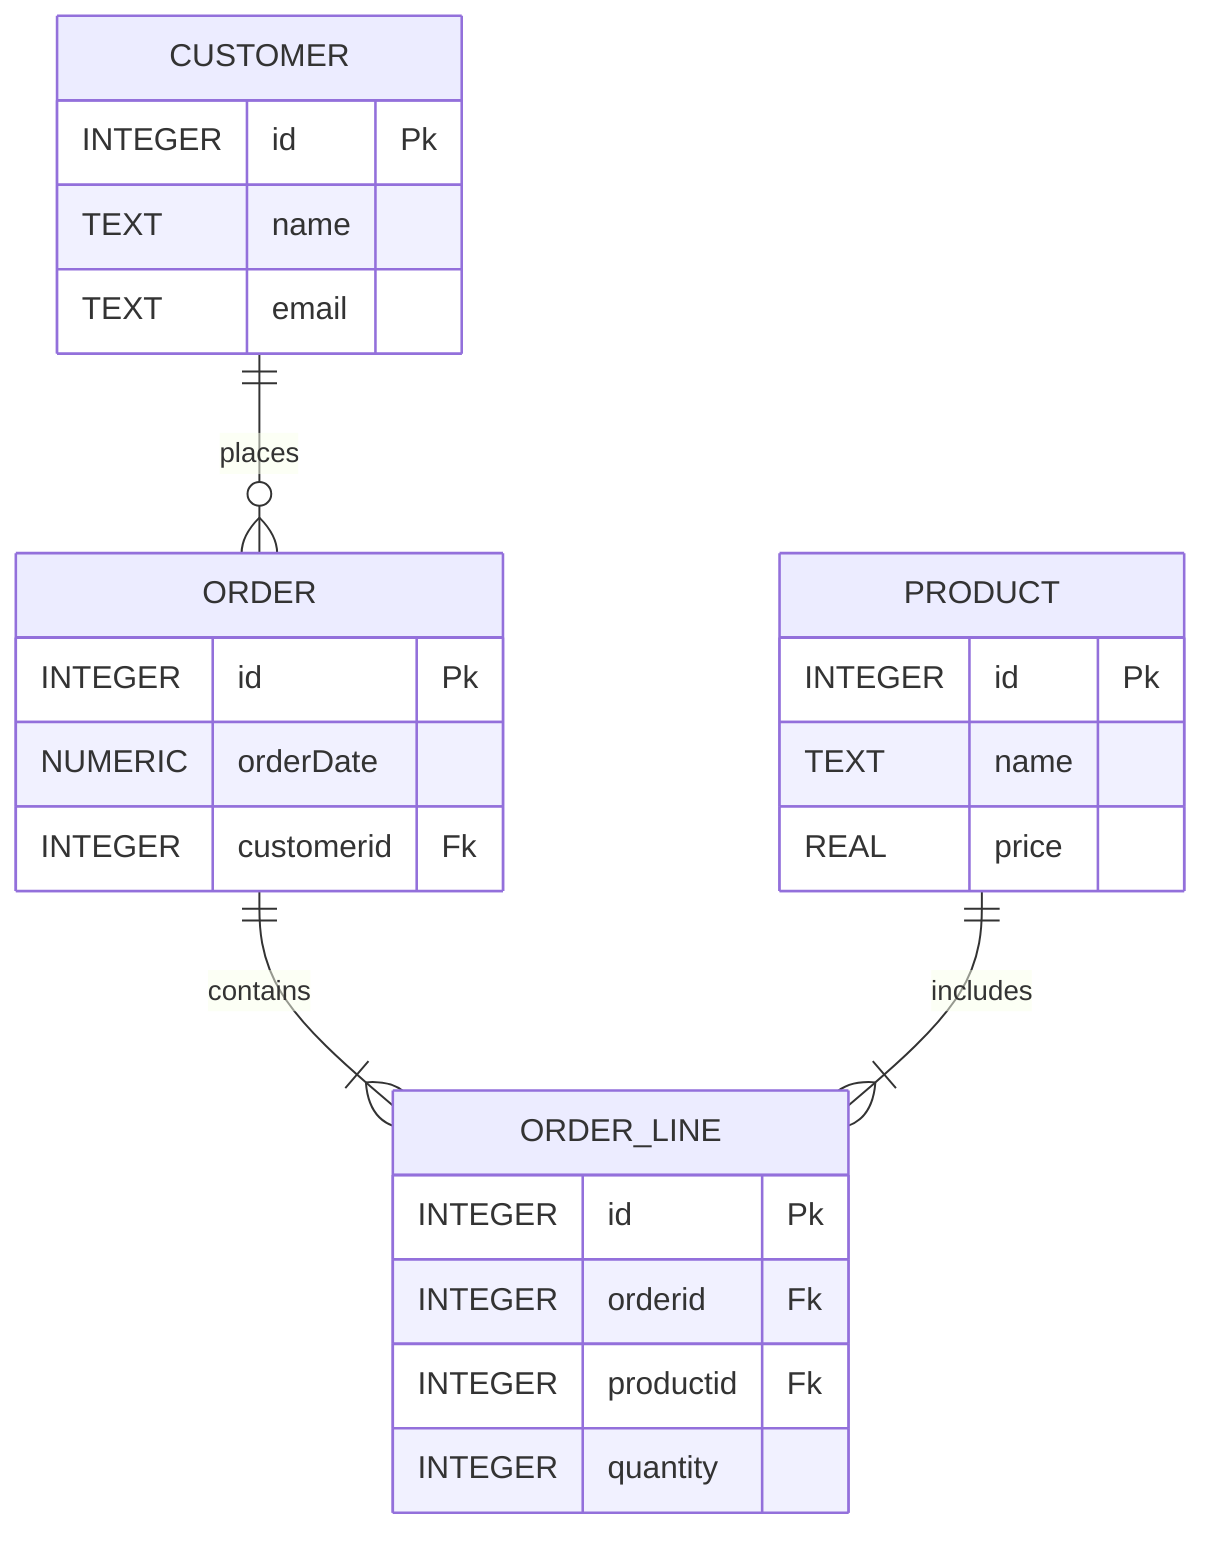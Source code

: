 erDiagram
CUSTOMER{
INTEGER id Pk
TEXT name 
TEXT email
}
ORDER{
INTEGER id Pk
NUMERIC orderDate
INTEGER customerid Fk
}
PRODUCT{
INTEGER id Pk
TEXT name
REAL price
}
ORDER_LINE{
INTEGER id Pk
INTEGER orderid Fk
INTEGER productid Fk
INTEGER quantity
}
CUSTOMER||--o{ ORDER : places
ORDER||--|{ ORDER_LINE : contains
PRODUCT||--|{ ORDER_LINE : includes